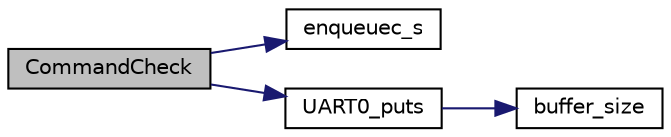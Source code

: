 digraph "CommandCheck"
{
 // LATEX_PDF_SIZE
  edge [fontname="Helvetica",fontsize="10",labelfontname="Helvetica",labelfontsize="10"];
  node [fontname="Helvetica",fontsize="10",shape=record];
  rankdir="LR";
  Node1 [label="CommandCheck",height=0.2,width=0.4,color="black", fillcolor="grey75", style="filled", fontcolor="black",tooltip="Checks terminal's buffer for valid commands and calls their respective handler functions."];
  Node1 -> Node2 [color="midnightblue",fontsize="10",style="solid",fontname="Helvetica"];
  Node2 [label="enqueuec_s",height=0.2,width=0.4,color="black", fillcolor="white", style="filled",URL="$cirbuffer_8c.html#a714b70e22e9cbbf8a456f8d745ac2399",tooltip="Safely Queues a char/byte into a circular buffer."];
  Node1 -> Node3 [color="midnightblue",fontsize="10",style="solid",fontname="Helvetica"];
  Node3 [label="UART0_puts",height=0.2,width=0.4,color="black", fillcolor="white", style="filled",URL="$uart_8c.html#a2d797721c4a028583e8a104199f9075d",tooltip="Sends char string to UART 0."];
  Node3 -> Node4 [color="midnightblue",fontsize="10",style="solid",fontname="Helvetica"];
  Node4 [label="buffer_size",height=0.2,width=0.4,color="black", fillcolor="white", style="filled",URL="$cirbuffer_8c.html#a2f814236dddb19be2d91c62b2f2c90ce",tooltip="Get the size of the buffer/How many characters are currently queued."];
}
